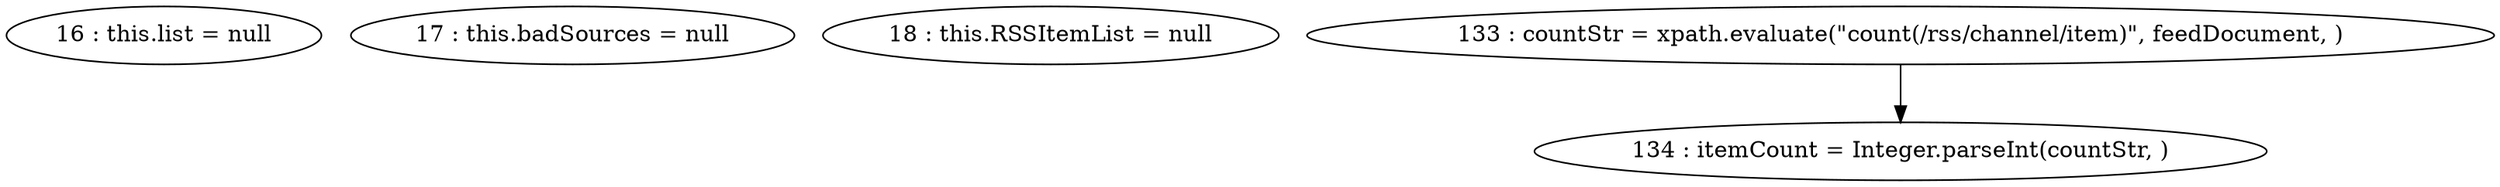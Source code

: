 digraph G {
"16 : this.list = null"
"17 : this.badSources = null"
"18 : this.RSSItemList = null"
"133 : countStr = xpath.evaluate(\"count(/rss/channel/item)\", feedDocument, )"
"133 : countStr = xpath.evaluate(\"count(/rss/channel/item)\", feedDocument, )" -> "134 : itemCount = Integer.parseInt(countStr, )"
"134 : itemCount = Integer.parseInt(countStr, )"
}
